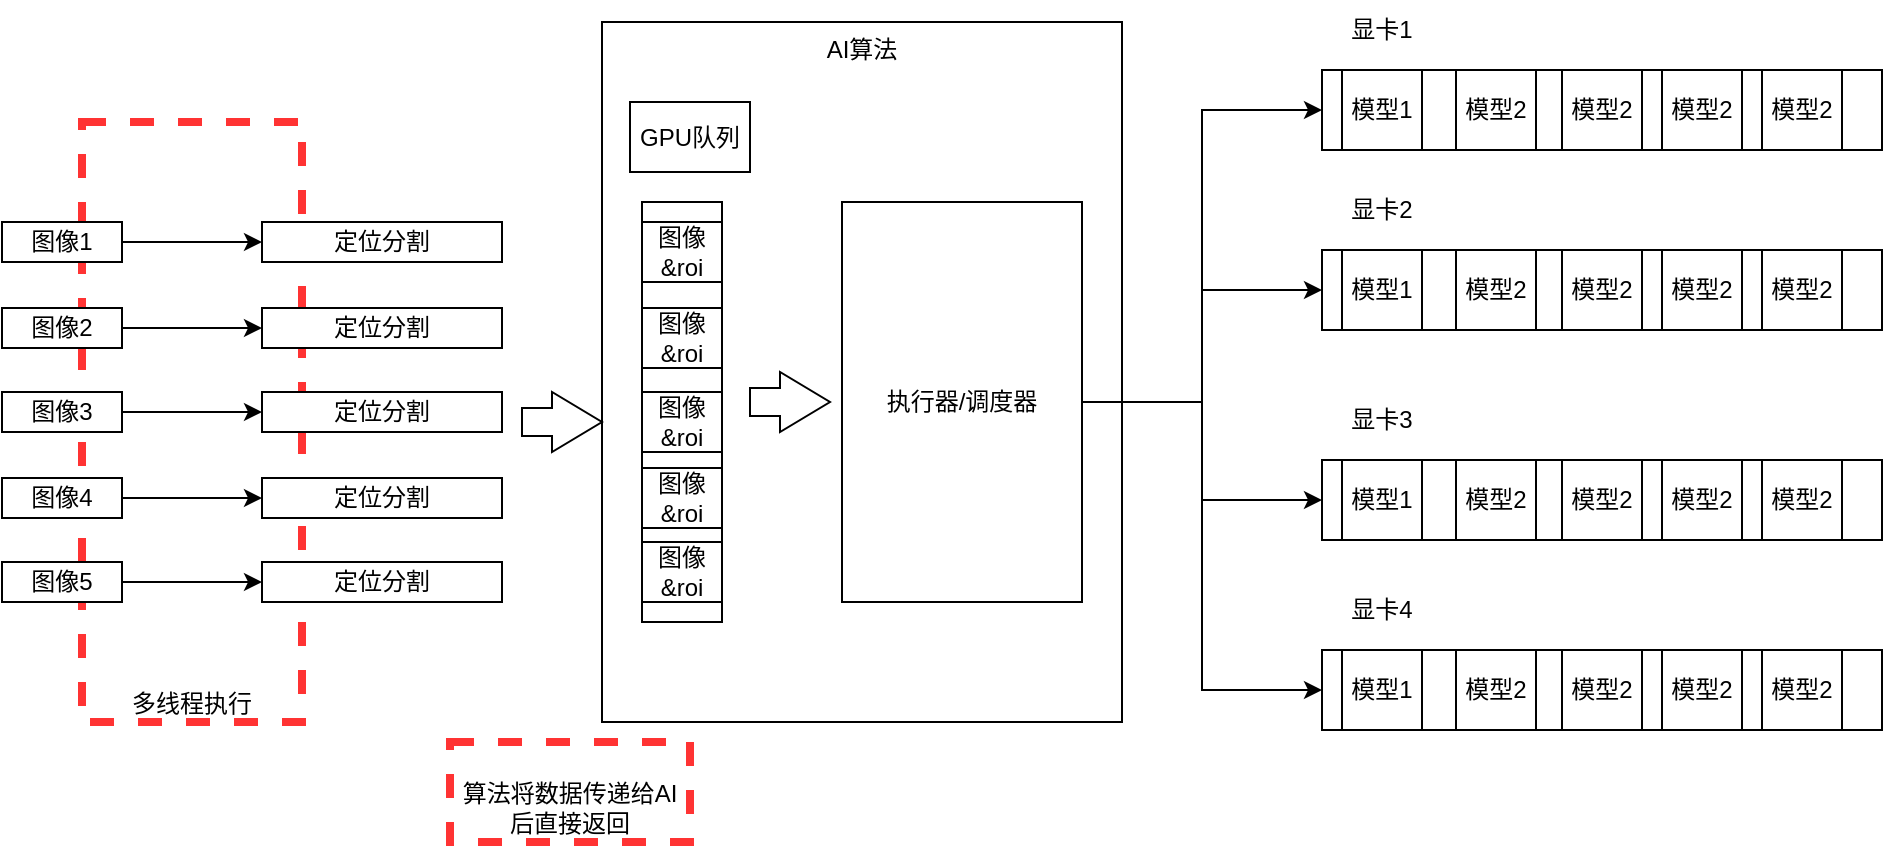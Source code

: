<mxfile version="21.1.1" type="github">
  <diagram name="第 1 页" id="UZ4egAG0o7tEr1WiE8b2">
    <mxGraphModel dx="1377" dy="796" grid="1" gridSize="10" guides="1" tooltips="1" connect="1" arrows="1" fold="1" page="1" pageScale="1" pageWidth="827" pageHeight="1169" math="0" shadow="0">
      <root>
        <mxCell id="0" />
        <mxCell id="1" parent="0" />
        <mxCell id="Z1307xzisx2XiNyjA5QF-12" value="AI算法" style="rounded=0;whiteSpace=wrap;html=1;verticalAlign=top;" vertex="1" parent="1">
          <mxGeometry x="370" y="50" width="260" height="350" as="geometry" />
        </mxCell>
        <mxCell id="Z1307xzisx2XiNyjA5QF-36" value="算法将数据传递给AI后直接返回" style="rounded=0;whiteSpace=wrap;html=1;strokeColor=#FF3333;dashed=1;strokeWidth=4;verticalAlign=bottom;" vertex="1" parent="1">
          <mxGeometry x="294" y="410" width="120" height="50" as="geometry" />
        </mxCell>
        <mxCell id="Z1307xzisx2XiNyjA5QF-31" value="多线程执行" style="rounded=0;whiteSpace=wrap;html=1;strokeColor=#FF3333;dashed=1;strokeWidth=4;verticalAlign=bottom;" vertex="1" parent="1">
          <mxGeometry x="110" y="100" width="110" height="300" as="geometry" />
        </mxCell>
        <mxCell id="Z1307xzisx2XiNyjA5QF-25" style="edgeStyle=orthogonalEdgeStyle;rounded=0;orthogonalLoop=1;jettySize=auto;html=1;exitX=1;exitY=0.5;exitDx=0;exitDy=0;entryX=0;entryY=0.5;entryDx=0;entryDy=0;" edge="1" parent="1" source="Z1307xzisx2XiNyjA5QF-1" target="Z1307xzisx2XiNyjA5QF-6">
          <mxGeometry relative="1" as="geometry" />
        </mxCell>
        <mxCell id="Z1307xzisx2XiNyjA5QF-1" value="图像1" style="rounded=0;whiteSpace=wrap;html=1;" vertex="1" parent="1">
          <mxGeometry x="70" y="150" width="60" height="20" as="geometry" />
        </mxCell>
        <mxCell id="Z1307xzisx2XiNyjA5QF-26" style="edgeStyle=orthogonalEdgeStyle;rounded=0;orthogonalLoop=1;jettySize=auto;html=1;exitX=1;exitY=0.5;exitDx=0;exitDy=0;" edge="1" parent="1" source="Z1307xzisx2XiNyjA5QF-2" target="Z1307xzisx2XiNyjA5QF-7">
          <mxGeometry relative="1" as="geometry" />
        </mxCell>
        <mxCell id="Z1307xzisx2XiNyjA5QF-2" value="图像2" style="rounded=0;whiteSpace=wrap;html=1;" vertex="1" parent="1">
          <mxGeometry x="70" y="193" width="60" height="20" as="geometry" />
        </mxCell>
        <mxCell id="Z1307xzisx2XiNyjA5QF-27" style="edgeStyle=orthogonalEdgeStyle;rounded=0;orthogonalLoop=1;jettySize=auto;html=1;exitX=1;exitY=0.5;exitDx=0;exitDy=0;entryX=0;entryY=0.5;entryDx=0;entryDy=0;" edge="1" parent="1" source="Z1307xzisx2XiNyjA5QF-3" target="Z1307xzisx2XiNyjA5QF-8">
          <mxGeometry relative="1" as="geometry" />
        </mxCell>
        <mxCell id="Z1307xzisx2XiNyjA5QF-3" value="图像3" style="rounded=0;whiteSpace=wrap;html=1;" vertex="1" parent="1">
          <mxGeometry x="70" y="235" width="60" height="20" as="geometry" />
        </mxCell>
        <mxCell id="Z1307xzisx2XiNyjA5QF-28" style="edgeStyle=orthogonalEdgeStyle;rounded=0;orthogonalLoop=1;jettySize=auto;html=1;exitX=1;exitY=0.5;exitDx=0;exitDy=0;entryX=0;entryY=0.5;entryDx=0;entryDy=0;" edge="1" parent="1" source="Z1307xzisx2XiNyjA5QF-4" target="Z1307xzisx2XiNyjA5QF-9">
          <mxGeometry relative="1" as="geometry" />
        </mxCell>
        <mxCell id="Z1307xzisx2XiNyjA5QF-4" value="图像4" style="rounded=0;whiteSpace=wrap;html=1;" vertex="1" parent="1">
          <mxGeometry x="70" y="278" width="60" height="20" as="geometry" />
        </mxCell>
        <mxCell id="Z1307xzisx2XiNyjA5QF-29" style="edgeStyle=orthogonalEdgeStyle;rounded=0;orthogonalLoop=1;jettySize=auto;html=1;exitX=1;exitY=0.5;exitDx=0;exitDy=0;entryX=0;entryY=0.5;entryDx=0;entryDy=0;" edge="1" parent="1" source="Z1307xzisx2XiNyjA5QF-5" target="Z1307xzisx2XiNyjA5QF-10">
          <mxGeometry relative="1" as="geometry" />
        </mxCell>
        <mxCell id="Z1307xzisx2XiNyjA5QF-5" value="图像5" style="rounded=0;whiteSpace=wrap;html=1;" vertex="1" parent="1">
          <mxGeometry x="70" y="320" width="60" height="20" as="geometry" />
        </mxCell>
        <mxCell id="Z1307xzisx2XiNyjA5QF-6" value="定位分割" style="rounded=0;whiteSpace=wrap;html=1;" vertex="1" parent="1">
          <mxGeometry x="200" y="150" width="120" height="20" as="geometry" />
        </mxCell>
        <mxCell id="Z1307xzisx2XiNyjA5QF-7" value="定位分割" style="rounded=0;whiteSpace=wrap;html=1;" vertex="1" parent="1">
          <mxGeometry x="200" y="193" width="120" height="20" as="geometry" />
        </mxCell>
        <mxCell id="Z1307xzisx2XiNyjA5QF-8" value="定位分割" style="rounded=0;whiteSpace=wrap;html=1;" vertex="1" parent="1">
          <mxGeometry x="200" y="235" width="120" height="20" as="geometry" />
        </mxCell>
        <mxCell id="Z1307xzisx2XiNyjA5QF-9" value="定位分割" style="rounded=0;whiteSpace=wrap;html=1;" vertex="1" parent="1">
          <mxGeometry x="200" y="278" width="120" height="20" as="geometry" />
        </mxCell>
        <mxCell id="Z1307xzisx2XiNyjA5QF-10" value="定位分割" style="rounded=0;whiteSpace=wrap;html=1;" vertex="1" parent="1">
          <mxGeometry x="200" y="320" width="120" height="20" as="geometry" />
        </mxCell>
        <mxCell id="Z1307xzisx2XiNyjA5QF-13" value="" style="rounded=0;whiteSpace=wrap;html=1;" vertex="1" parent="1">
          <mxGeometry x="390" y="140" width="40" height="210" as="geometry" />
        </mxCell>
        <mxCell id="Z1307xzisx2XiNyjA5QF-49" style="edgeStyle=orthogonalEdgeStyle;rounded=0;orthogonalLoop=1;jettySize=auto;html=1;exitX=1;exitY=0.5;exitDx=0;exitDy=0;entryX=0;entryY=0.5;entryDx=0;entryDy=0;" edge="1" parent="1" source="Z1307xzisx2XiNyjA5QF-14" target="Z1307xzisx2XiNyjA5QF-15">
          <mxGeometry relative="1" as="geometry" />
        </mxCell>
        <mxCell id="Z1307xzisx2XiNyjA5QF-71" style="edgeStyle=orthogonalEdgeStyle;rounded=0;orthogonalLoop=1;jettySize=auto;html=1;exitX=1;exitY=0.5;exitDx=0;exitDy=0;entryX=0;entryY=0.5;entryDx=0;entryDy=0;" edge="1" parent="1" source="Z1307xzisx2XiNyjA5QF-14" target="Z1307xzisx2XiNyjA5QF-57">
          <mxGeometry relative="1" as="geometry" />
        </mxCell>
        <mxCell id="Z1307xzisx2XiNyjA5QF-72" style="edgeStyle=orthogonalEdgeStyle;rounded=0;orthogonalLoop=1;jettySize=auto;html=1;exitX=1;exitY=0.5;exitDx=0;exitDy=0;" edge="1" parent="1" source="Z1307xzisx2XiNyjA5QF-14" target="Z1307xzisx2XiNyjA5QF-50">
          <mxGeometry relative="1" as="geometry" />
        </mxCell>
        <mxCell id="Z1307xzisx2XiNyjA5QF-73" style="edgeStyle=orthogonalEdgeStyle;rounded=0;orthogonalLoop=1;jettySize=auto;html=1;exitX=1;exitY=0.5;exitDx=0;exitDy=0;entryX=0;entryY=0.5;entryDx=0;entryDy=0;" edge="1" parent="1" source="Z1307xzisx2XiNyjA5QF-14" target="Z1307xzisx2XiNyjA5QF-64">
          <mxGeometry relative="1" as="geometry" />
        </mxCell>
        <mxCell id="Z1307xzisx2XiNyjA5QF-14" value="执行器/调度器" style="rounded=0;whiteSpace=wrap;html=1;" vertex="1" parent="1">
          <mxGeometry x="490" y="140" width="120" height="200" as="geometry" />
        </mxCell>
        <mxCell id="Z1307xzisx2XiNyjA5QF-15" value="" style="rounded=0;whiteSpace=wrap;html=1;" vertex="1" parent="1">
          <mxGeometry x="730" y="74" width="280" height="40" as="geometry" />
        </mxCell>
        <mxCell id="Z1307xzisx2XiNyjA5QF-20" value="图像&amp;amp;roi" style="rounded=0;whiteSpace=wrap;html=1;" vertex="1" parent="1">
          <mxGeometry x="390" y="150" width="40" height="30" as="geometry" />
        </mxCell>
        <mxCell id="Z1307xzisx2XiNyjA5QF-21" value="图像&amp;amp;roi" style="rounded=0;whiteSpace=wrap;html=1;" vertex="1" parent="1">
          <mxGeometry x="390" y="193" width="40" height="30" as="geometry" />
        </mxCell>
        <mxCell id="Z1307xzisx2XiNyjA5QF-22" value="图像&amp;amp;roi" style="rounded=0;whiteSpace=wrap;html=1;" vertex="1" parent="1">
          <mxGeometry x="390" y="235" width="40" height="30" as="geometry" />
        </mxCell>
        <mxCell id="Z1307xzisx2XiNyjA5QF-23" value="图像&amp;amp;roi" style="rounded=0;whiteSpace=wrap;html=1;" vertex="1" parent="1">
          <mxGeometry x="390" y="273" width="40" height="30" as="geometry" />
        </mxCell>
        <mxCell id="Z1307xzisx2XiNyjA5QF-24" value="图像&amp;amp;roi" style="rounded=0;whiteSpace=wrap;html=1;" vertex="1" parent="1">
          <mxGeometry x="390" y="310" width="40" height="30" as="geometry" />
        </mxCell>
        <mxCell id="Z1307xzisx2XiNyjA5QF-35" value="" style="html=1;shadow=0;dashed=0;align=center;verticalAlign=middle;shape=mxgraph.arrows2.arrow;dy=0.53;dx=25;notch=0;" vertex="1" parent="1">
          <mxGeometry x="330" y="235" width="40" height="30" as="geometry" />
        </mxCell>
        <mxCell id="Z1307xzisx2XiNyjA5QF-37" value="GPU队列" style="rounded=0;whiteSpace=wrap;html=1;" vertex="1" parent="1">
          <mxGeometry x="384" y="90" width="60" height="35" as="geometry" />
        </mxCell>
        <mxCell id="Z1307xzisx2XiNyjA5QF-40" value="" style="html=1;shadow=0;dashed=0;align=center;verticalAlign=middle;shape=mxgraph.arrows2.arrow;dy=0.53;dx=25;notch=0;" vertex="1" parent="1">
          <mxGeometry x="444" y="225" width="40" height="30" as="geometry" />
        </mxCell>
        <mxCell id="Z1307xzisx2XiNyjA5QF-43" value="模型1" style="rounded=0;whiteSpace=wrap;html=1;" vertex="1" parent="1">
          <mxGeometry x="740" y="74" width="40" height="40" as="geometry" />
        </mxCell>
        <mxCell id="Z1307xzisx2XiNyjA5QF-44" value="模型2" style="rounded=0;whiteSpace=wrap;html=1;" vertex="1" parent="1">
          <mxGeometry x="797" y="74" width="40" height="40" as="geometry" />
        </mxCell>
        <mxCell id="Z1307xzisx2XiNyjA5QF-45" value="模型2" style="rounded=0;whiteSpace=wrap;html=1;" vertex="1" parent="1">
          <mxGeometry x="850" y="74" width="40" height="40" as="geometry" />
        </mxCell>
        <mxCell id="Z1307xzisx2XiNyjA5QF-46" value="模型2" style="rounded=0;whiteSpace=wrap;html=1;" vertex="1" parent="1">
          <mxGeometry x="900" y="74" width="40" height="40" as="geometry" />
        </mxCell>
        <mxCell id="Z1307xzisx2XiNyjA5QF-47" value="模型2" style="rounded=0;whiteSpace=wrap;html=1;" vertex="1" parent="1">
          <mxGeometry x="950" y="74" width="40" height="40" as="geometry" />
        </mxCell>
        <mxCell id="Z1307xzisx2XiNyjA5QF-48" value="显卡1" style="text;html=1;strokeColor=none;fillColor=none;align=center;verticalAlign=middle;whiteSpace=wrap;rounded=0;" vertex="1" parent="1">
          <mxGeometry x="730" y="39" width="60" height="30" as="geometry" />
        </mxCell>
        <mxCell id="Z1307xzisx2XiNyjA5QF-50" value="" style="rounded=0;whiteSpace=wrap;html=1;" vertex="1" parent="1">
          <mxGeometry x="730" y="164" width="280" height="40" as="geometry" />
        </mxCell>
        <mxCell id="Z1307xzisx2XiNyjA5QF-51" value="模型1" style="rounded=0;whiteSpace=wrap;html=1;" vertex="1" parent="1">
          <mxGeometry x="740" y="164" width="40" height="40" as="geometry" />
        </mxCell>
        <mxCell id="Z1307xzisx2XiNyjA5QF-52" value="模型2" style="rounded=0;whiteSpace=wrap;html=1;" vertex="1" parent="1">
          <mxGeometry x="797" y="164" width="40" height="40" as="geometry" />
        </mxCell>
        <mxCell id="Z1307xzisx2XiNyjA5QF-53" value="模型2" style="rounded=0;whiteSpace=wrap;html=1;" vertex="1" parent="1">
          <mxGeometry x="850" y="164" width="40" height="40" as="geometry" />
        </mxCell>
        <mxCell id="Z1307xzisx2XiNyjA5QF-54" value="模型2" style="rounded=0;whiteSpace=wrap;html=1;" vertex="1" parent="1">
          <mxGeometry x="900" y="164" width="40" height="40" as="geometry" />
        </mxCell>
        <mxCell id="Z1307xzisx2XiNyjA5QF-55" value="模型2" style="rounded=0;whiteSpace=wrap;html=1;" vertex="1" parent="1">
          <mxGeometry x="950" y="164" width="40" height="40" as="geometry" />
        </mxCell>
        <mxCell id="Z1307xzisx2XiNyjA5QF-56" value="显卡2" style="text;html=1;strokeColor=none;fillColor=none;align=center;verticalAlign=middle;whiteSpace=wrap;rounded=0;" vertex="1" parent="1">
          <mxGeometry x="730" y="129" width="60" height="30" as="geometry" />
        </mxCell>
        <mxCell id="Z1307xzisx2XiNyjA5QF-57" value="" style="rounded=0;whiteSpace=wrap;html=1;" vertex="1" parent="1">
          <mxGeometry x="730" y="269" width="280" height="40" as="geometry" />
        </mxCell>
        <mxCell id="Z1307xzisx2XiNyjA5QF-58" value="模型1" style="rounded=0;whiteSpace=wrap;html=1;" vertex="1" parent="1">
          <mxGeometry x="740" y="269" width="40" height="40" as="geometry" />
        </mxCell>
        <mxCell id="Z1307xzisx2XiNyjA5QF-59" value="模型2" style="rounded=0;whiteSpace=wrap;html=1;" vertex="1" parent="1">
          <mxGeometry x="797" y="269" width="40" height="40" as="geometry" />
        </mxCell>
        <mxCell id="Z1307xzisx2XiNyjA5QF-60" value="模型2" style="rounded=0;whiteSpace=wrap;html=1;" vertex="1" parent="1">
          <mxGeometry x="850" y="269" width="40" height="40" as="geometry" />
        </mxCell>
        <mxCell id="Z1307xzisx2XiNyjA5QF-61" value="模型2" style="rounded=0;whiteSpace=wrap;html=1;" vertex="1" parent="1">
          <mxGeometry x="900" y="269" width="40" height="40" as="geometry" />
        </mxCell>
        <mxCell id="Z1307xzisx2XiNyjA5QF-62" value="模型2" style="rounded=0;whiteSpace=wrap;html=1;" vertex="1" parent="1">
          <mxGeometry x="950" y="269" width="40" height="40" as="geometry" />
        </mxCell>
        <mxCell id="Z1307xzisx2XiNyjA5QF-63" value="显卡3" style="text;html=1;strokeColor=none;fillColor=none;align=center;verticalAlign=middle;whiteSpace=wrap;rounded=0;" vertex="1" parent="1">
          <mxGeometry x="730" y="234" width="60" height="30" as="geometry" />
        </mxCell>
        <mxCell id="Z1307xzisx2XiNyjA5QF-64" value="" style="rounded=0;whiteSpace=wrap;html=1;" vertex="1" parent="1">
          <mxGeometry x="730" y="364" width="280" height="40" as="geometry" />
        </mxCell>
        <mxCell id="Z1307xzisx2XiNyjA5QF-65" value="模型1" style="rounded=0;whiteSpace=wrap;html=1;" vertex="1" parent="1">
          <mxGeometry x="740" y="364" width="40" height="40" as="geometry" />
        </mxCell>
        <mxCell id="Z1307xzisx2XiNyjA5QF-66" value="模型2" style="rounded=0;whiteSpace=wrap;html=1;" vertex="1" parent="1">
          <mxGeometry x="797" y="364" width="40" height="40" as="geometry" />
        </mxCell>
        <mxCell id="Z1307xzisx2XiNyjA5QF-67" value="模型2" style="rounded=0;whiteSpace=wrap;html=1;" vertex="1" parent="1">
          <mxGeometry x="850" y="364" width="40" height="40" as="geometry" />
        </mxCell>
        <mxCell id="Z1307xzisx2XiNyjA5QF-68" value="模型2" style="rounded=0;whiteSpace=wrap;html=1;" vertex="1" parent="1">
          <mxGeometry x="900" y="364" width="40" height="40" as="geometry" />
        </mxCell>
        <mxCell id="Z1307xzisx2XiNyjA5QF-69" value="模型2" style="rounded=0;whiteSpace=wrap;html=1;" vertex="1" parent="1">
          <mxGeometry x="950" y="364" width="40" height="40" as="geometry" />
        </mxCell>
        <mxCell id="Z1307xzisx2XiNyjA5QF-70" value="显卡4" style="text;html=1;strokeColor=none;fillColor=none;align=center;verticalAlign=middle;whiteSpace=wrap;rounded=0;" vertex="1" parent="1">
          <mxGeometry x="730" y="329" width="60" height="30" as="geometry" />
        </mxCell>
      </root>
    </mxGraphModel>
  </diagram>
</mxfile>

